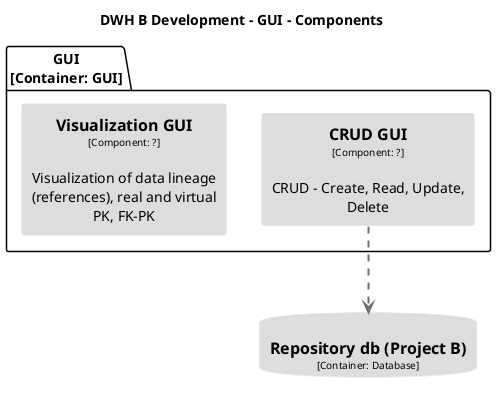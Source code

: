 @startuml(id=DWHBDevelopment-GUI-Component)
title DWH B Development - GUI - Components

skinparam {
  shadowing false
  arrowFontSize 10
  defaultTextAlignment center
  wrapWidth 200
  maxMessageSize 100
}
hide stereotype
top to bottom direction
skinparam rectangle<<23>> {
  BackgroundColor #dddddd
  FontColor #000000
  BorderColor #dddddd
}
skinparam rectangle<<24>> {
  BackgroundColor #dddddd
  FontColor #000000
  BorderColor #dddddd
}
skinparam database<<5>> {
  BackgroundColor #dddddd
  FontColor #000000
  BorderColor #dddddd
}
database "==Repository db (Project B)\n<size:10>[Container: Database]</size>" <<5>> as 5
package "GUI\n[Container: GUI]" {
  rectangle "==CRUD GUI\n<size:10>[Component: ?]</size>\n\nCRUD - Create, Read, Update, Delete" <<24>> as 24
  rectangle "==Visualization GUI\n<size:10>[Component: ?]</size>\n\nVisualization of data lineage (references), real and virtual PK, FK-PK" <<23>> as 23
}
24 .[#707070,thickness=2].> 5 : ""
@enduml